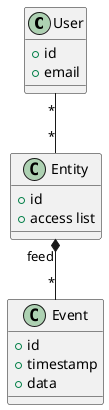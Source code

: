@startuml

class User {
+ id
+ email
}

class Entity {
+ id
+ access list
}

class Event {
+ id
+ timestamp
+ data
}

User "*" -- "*" Entity
Entity "feed" *-- "*" Event

@enduml